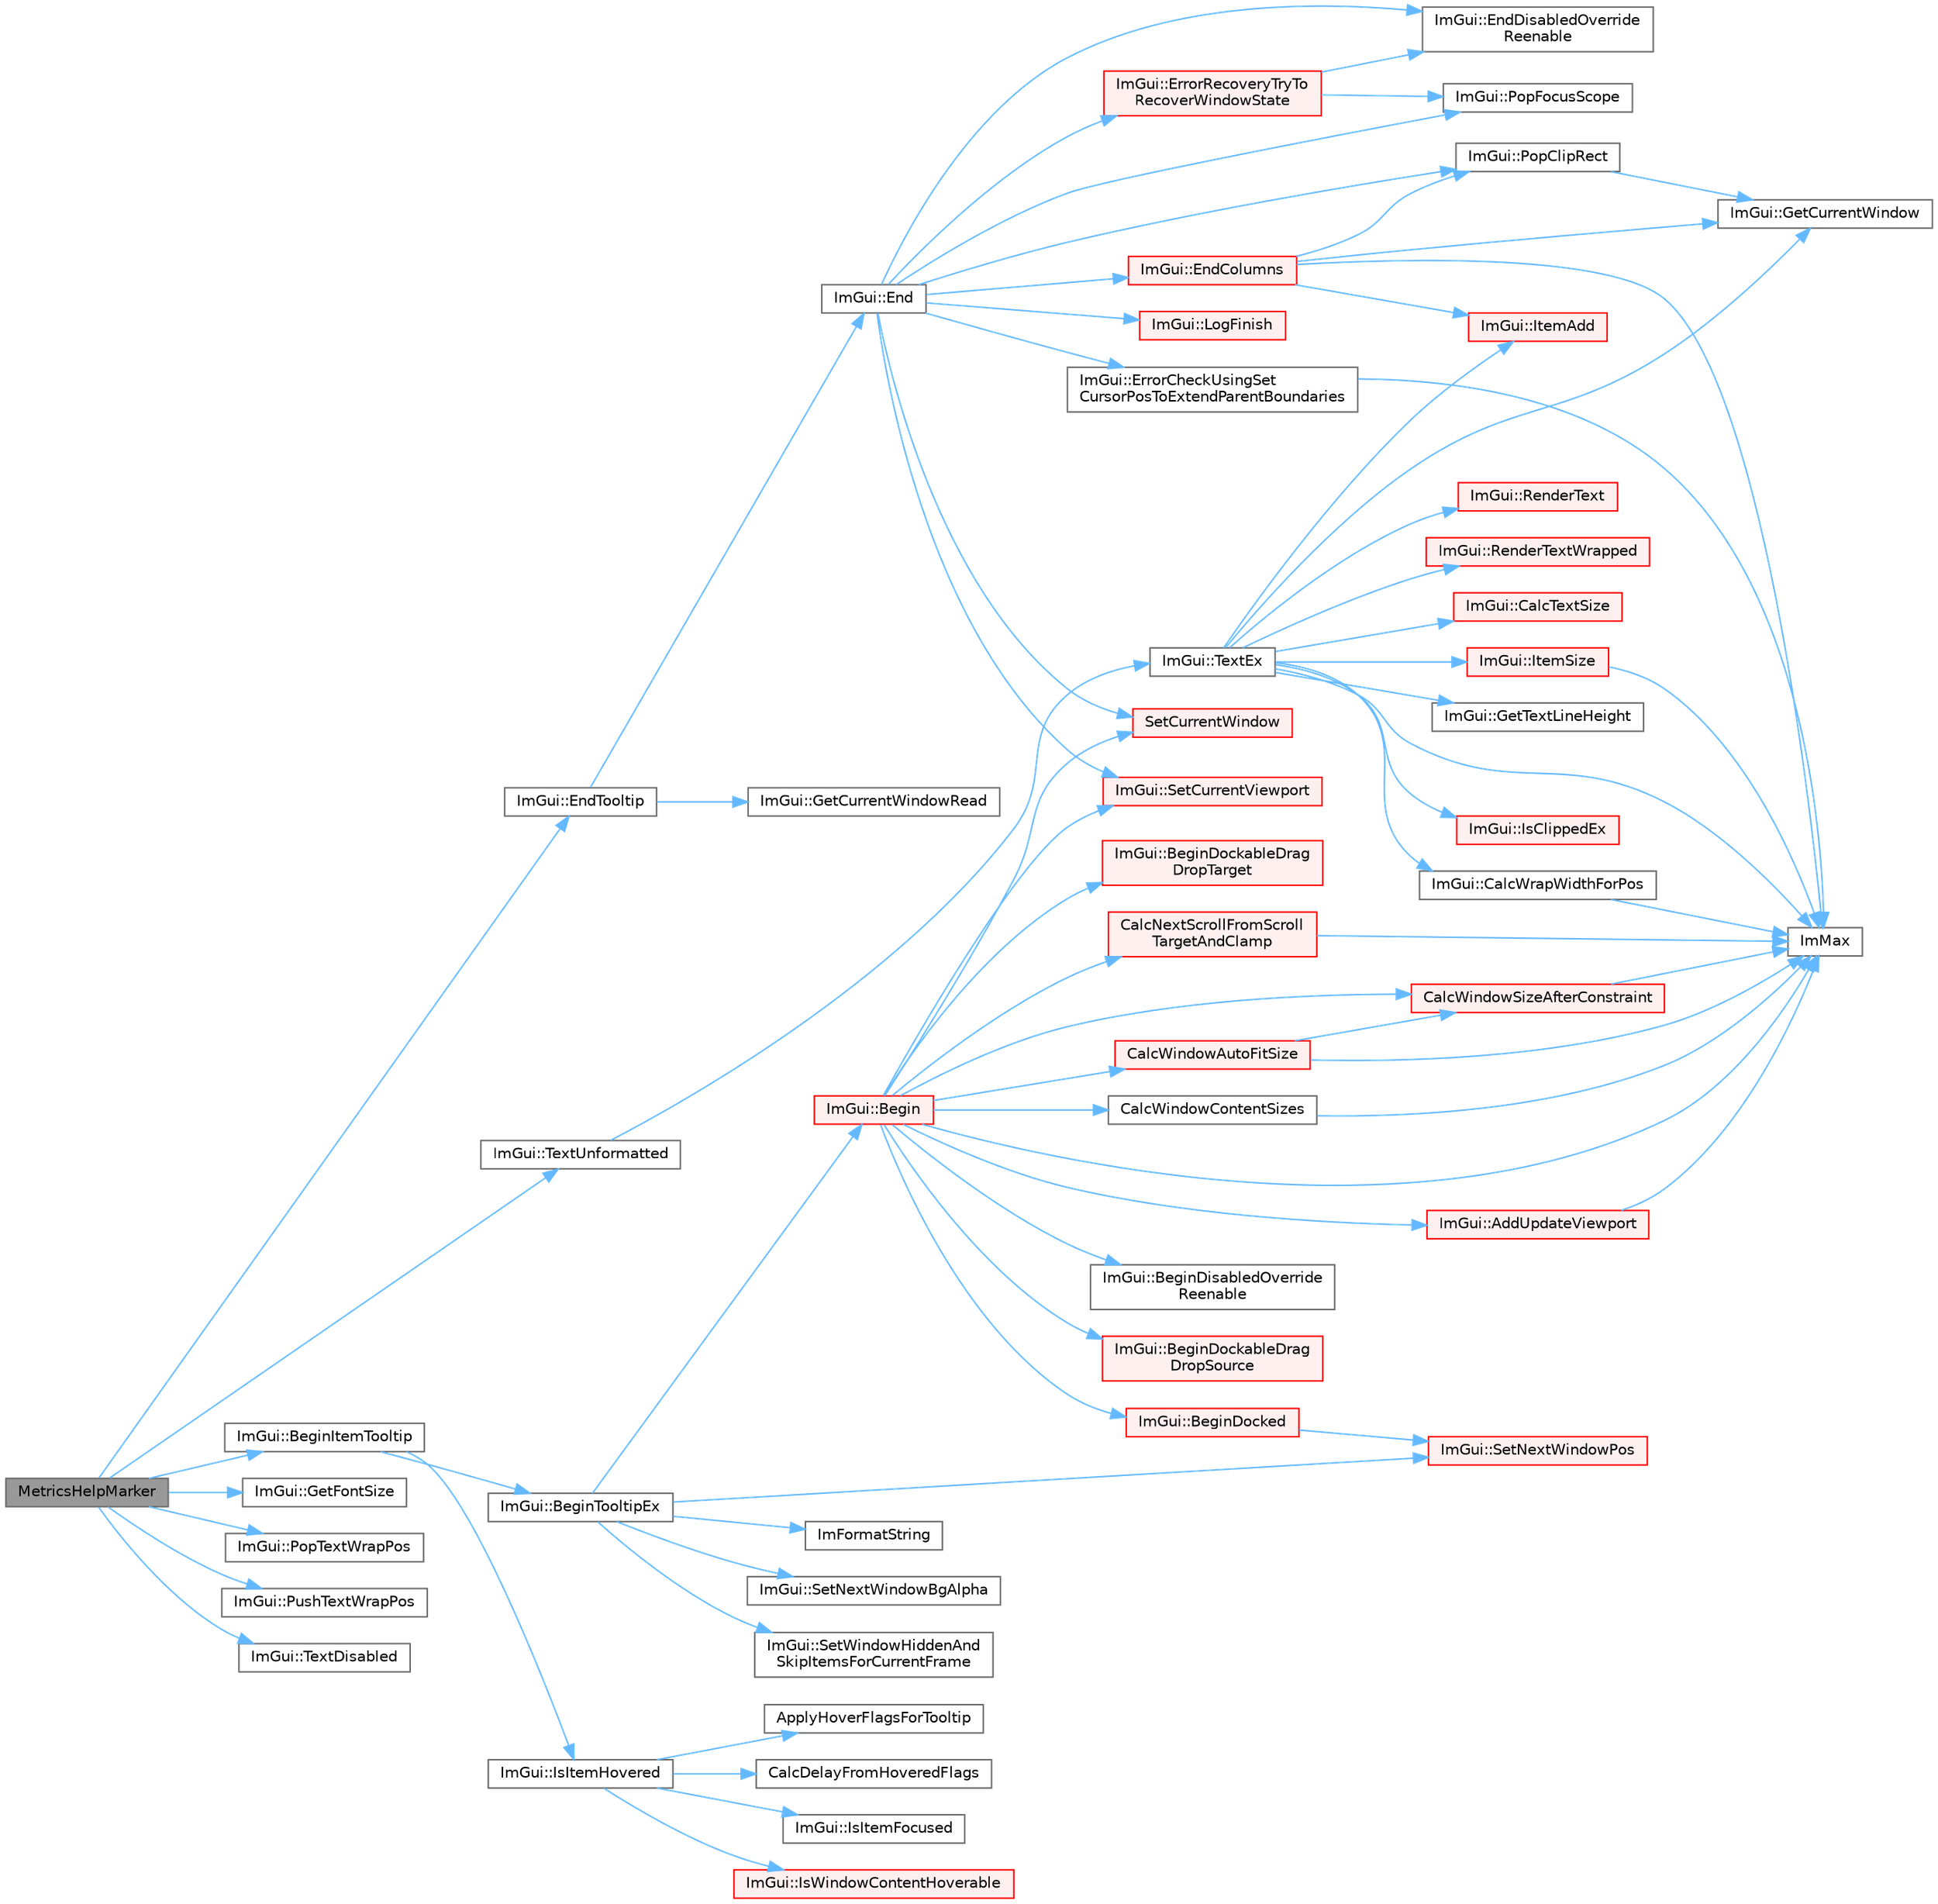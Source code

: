 digraph "MetricsHelpMarker"
{
 // LATEX_PDF_SIZE
  bgcolor="transparent";
  edge [fontname=Helvetica,fontsize=10,labelfontname=Helvetica,labelfontsize=10];
  node [fontname=Helvetica,fontsize=10,shape=box,height=0.2,width=0.4];
  rankdir="LR";
  Node1 [id="Node000001",label="MetricsHelpMarker",height=0.2,width=0.4,color="gray40", fillcolor="grey60", style="filled", fontcolor="black",tooltip=" "];
  Node1 -> Node2 [id="edge1_Node000001_Node000002",color="steelblue1",style="solid",tooltip=" "];
  Node2 [id="Node000002",label="ImGui::BeginItemTooltip",height=0.2,width=0.4,color="grey40", fillcolor="white", style="filled",URL="$namespace_im_gui.html#a0557ed1d3f89dcb5d25311bf3099ddf5",tooltip=" "];
  Node2 -> Node3 [id="edge2_Node000002_Node000003",color="steelblue1",style="solid",tooltip=" "];
  Node3 [id="Node000003",label="ImGui::BeginTooltipEx",height=0.2,width=0.4,color="grey40", fillcolor="white", style="filled",URL="$namespace_im_gui.html#a18b17a0b20c3f2a16068b84210cfded4",tooltip=" "];
  Node3 -> Node4 [id="edge3_Node000003_Node000004",color="steelblue1",style="solid",tooltip=" "];
  Node4 [id="Node000004",label="ImGui::Begin",height=0.2,width=0.4,color="red", fillcolor="#FFF0F0", style="filled",URL="$namespace_im_gui.html#a581e58db0bc930bafa4a5d23093a2b99",tooltip=" "];
  Node4 -> Node5 [id="edge4_Node000004_Node000005",color="steelblue1",style="solid",tooltip=" "];
  Node5 [id="Node000005",label="ImGui::AddUpdateViewport",height=0.2,width=0.4,color="red", fillcolor="#FFF0F0", style="filled",URL="$namespace_im_gui.html#ada58e5d3e2efc3cef60f213d771408d8",tooltip=" "];
  Node5 -> Node7 [id="edge5_Node000005_Node000007",color="steelblue1",style="solid",tooltip=" "];
  Node7 [id="Node000007",label="ImMax",height=0.2,width=0.4,color="grey40", fillcolor="white", style="filled",URL="$imgui__internal_8h.html#a7667efd95147d0422f140917c71a9226",tooltip=" "];
  Node4 -> Node21 [id="edge6_Node000004_Node000021",color="steelblue1",style="solid",tooltip=" "];
  Node21 [id="Node000021",label="ImGui::BeginDisabledOverride\lReenable",height=0.2,width=0.4,color="grey40", fillcolor="white", style="filled",URL="$namespace_im_gui.html#a26b36756e219b7129f894e1c2feb17a8",tooltip=" "];
  Node4 -> Node22 [id="edge7_Node000004_Node000022",color="steelblue1",style="solid",tooltip=" "];
  Node22 [id="Node000022",label="ImGui::BeginDockableDrag\lDropSource",height=0.2,width=0.4,color="red", fillcolor="#FFF0F0", style="filled",URL="$namespace_im_gui.html#a7a435b1565d4884e42a5ee5667f21a1f",tooltip=" "];
  Node4 -> Node370 [id="edge8_Node000004_Node000370",color="steelblue1",style="solid",tooltip=" "];
  Node370 [id="Node000370",label="ImGui::BeginDockableDrag\lDropTarget",height=0.2,width=0.4,color="red", fillcolor="#FFF0F0", style="filled",URL="$namespace_im_gui.html#a1725ff3becdb963b97c16d69d4c9f308",tooltip=" "];
  Node4 -> Node414 [id="edge9_Node000004_Node000414",color="steelblue1",style="solid",tooltip=" "];
  Node414 [id="Node000414",label="ImGui::BeginDocked",height=0.2,width=0.4,color="red", fillcolor="#FFF0F0", style="filled",URL="$namespace_im_gui.html#a627bb85e7c0ab597360f63719bfb1e55",tooltip=" "];
  Node414 -> Node254 [id="edge10_Node000414_Node000254",color="steelblue1",style="solid",tooltip=" "];
  Node254 [id="Node000254",label="ImGui::SetNextWindowPos",height=0.2,width=0.4,color="red", fillcolor="#FFF0F0", style="filled",URL="$namespace_im_gui.html#afbccd31113430670b5ab2bf0d6f509bf",tooltip=" "];
  Node4 -> Node262 [id="edge11_Node000004_Node000262",color="steelblue1",style="solid",tooltip=" "];
  Node262 [id="Node000262",label="CalcNextScrollFromScroll\lTargetAndClamp",height=0.2,width=0.4,color="red", fillcolor="#FFF0F0", style="filled",URL="$imgui_8cpp.html#a07abb80a54115cb5cf9da03351e29533",tooltip=" "];
  Node262 -> Node7 [id="edge12_Node000262_Node000007",color="steelblue1",style="solid",tooltip=" "];
  Node4 -> Node236 [id="edge13_Node000004_Node000236",color="steelblue1",style="solid",tooltip=" "];
  Node236 [id="Node000236",label="CalcWindowAutoFitSize",height=0.2,width=0.4,color="red", fillcolor="#FFF0F0", style="filled",URL="$imgui_8cpp.html#acbe6338daf87dc6ab636f02f1367eb41",tooltip=" "];
  Node236 -> Node239 [id="edge14_Node000236_Node000239",color="steelblue1",style="solid",tooltip=" "];
  Node239 [id="Node000239",label="CalcWindowSizeAfterConstraint",height=0.2,width=0.4,color="red", fillcolor="#FFF0F0", style="filled",URL="$imgui_8cpp.html#a0c4618a6985c33c4936f1d9f1c7b26b4",tooltip=" "];
  Node239 -> Node7 [id="edge15_Node000239_Node000007",color="steelblue1",style="solid",tooltip=" "];
  Node236 -> Node7 [id="edge16_Node000236_Node000007",color="steelblue1",style="solid",tooltip=" "];
  Node4 -> Node241 [id="edge17_Node000004_Node000241",color="steelblue1",style="solid",tooltip=" "];
  Node241 [id="Node000241",label="CalcWindowContentSizes",height=0.2,width=0.4,color="grey40", fillcolor="white", style="filled",URL="$imgui_8cpp.html#a6eddef51b4880a9f1dca88837f71fc6e",tooltip=" "];
  Node241 -> Node7 [id="edge18_Node000241_Node000007",color="steelblue1",style="solid",tooltip=" "];
  Node4 -> Node239 [id="edge19_Node000004_Node000239",color="steelblue1",style="solid",tooltip=" "];
  Node4 -> Node7 [id="edge20_Node000004_Node000007",color="steelblue1",style="solid",tooltip=" "];
  Node4 -> Node361 [id="edge21_Node000004_Node000361",color="steelblue1",style="solid",tooltip=" "];
  Node361 [id="Node000361",label="ImGui::SetCurrentViewport",height=0.2,width=0.4,color="red", fillcolor="#FFF0F0", style="filled",URL="$namespace_im_gui.html#a518a36249ab67227a13fd01a4236cbe1",tooltip=" "];
  Node4 -> Node363 [id="edge22_Node000004_Node000363",color="steelblue1",style="solid",tooltip=" "];
  Node363 [id="Node000363",label="SetCurrentWindow",height=0.2,width=0.4,color="red", fillcolor="#FFF0F0", style="filled",URL="$imgui_8cpp.html#a5c592415f88804e2f907477767d3dda1",tooltip=" "];
  Node3 -> Node68 [id="edge23_Node000003_Node000068",color="steelblue1",style="solid",tooltip=" "];
  Node68 [id="Node000068",label="ImFormatString",height=0.2,width=0.4,color="grey40", fillcolor="white", style="filled",URL="$imgui_8cpp.html#a75ccaf7d676b1f567ba888ae42ac3809",tooltip=" "];
  Node3 -> Node515 [id="edge24_Node000003_Node000515",color="steelblue1",style="solid",tooltip=" "];
  Node515 [id="Node000515",label="ImGui::SetNextWindowBgAlpha",height=0.2,width=0.4,color="grey40", fillcolor="white", style="filled",URL="$namespace_im_gui.html#a7de5a63cec4babe417f972403db6430c",tooltip=" "];
  Node3 -> Node254 [id="edge25_Node000003_Node000254",color="steelblue1",style="solid",tooltip=" "];
  Node3 -> Node26 [id="edge26_Node000003_Node000026",color="steelblue1",style="solid",tooltip=" "];
  Node26 [id="Node000026",label="ImGui::SetWindowHiddenAnd\lSkipItemsForCurrentFrame",height=0.2,width=0.4,color="grey40", fillcolor="white", style="filled",URL="$namespace_im_gui.html#a2a1dfd9dfa155f17d07c75f54130228b",tooltip=" "];
  Node2 -> Node70 [id="edge27_Node000002_Node000070",color="steelblue1",style="solid",tooltip=" "];
  Node70 [id="Node000070",label="ImGui::IsItemHovered",height=0.2,width=0.4,color="grey40", fillcolor="white", style="filled",URL="$namespace_im_gui.html#ac9a400eff3a9561d95e80486c52a660b",tooltip=" "];
  Node70 -> Node71 [id="edge28_Node000070_Node000071",color="steelblue1",style="solid",tooltip=" "];
  Node71 [id="Node000071",label="ApplyHoverFlagsForTooltip",height=0.2,width=0.4,color="grey40", fillcolor="white", style="filled",URL="$imgui_8cpp.html#a989cfbd85e6f3d725efd883c4275872e",tooltip=" "];
  Node70 -> Node72 [id="edge29_Node000070_Node000072",color="steelblue1",style="solid",tooltip=" "];
  Node72 [id="Node000072",label="CalcDelayFromHoveredFlags",height=0.2,width=0.4,color="grey40", fillcolor="white", style="filled",URL="$imgui_8cpp.html#a486a2f0ac6b8bc3c18f14d08b3c808d6",tooltip=" "];
  Node70 -> Node73 [id="edge30_Node000070_Node000073",color="steelblue1",style="solid",tooltip=" "];
  Node73 [id="Node000073",label="ImGui::IsItemFocused",height=0.2,width=0.4,color="grey40", fillcolor="white", style="filled",URL="$namespace_im_gui.html#add3290865a67327258c3a32b695adb28",tooltip=" "];
  Node70 -> Node74 [id="edge31_Node000070_Node000074",color="steelblue1",style="solid",tooltip=" "];
  Node74 [id="Node000074",label="ImGui::IsWindowContentHoverable",height=0.2,width=0.4,color="red", fillcolor="#FFF0F0", style="filled",URL="$namespace_im_gui.html#ab3095c274afa3c3d73e1d5cae190f469",tooltip=" "];
  Node1 -> Node81 [id="edge32_Node000001_Node000081",color="steelblue1",style="solid",tooltip=" "];
  Node81 [id="Node000081",label="ImGui::EndTooltip",height=0.2,width=0.4,color="grey40", fillcolor="white", style="filled",URL="$namespace_im_gui.html#ac8d75c160cfdf43d512f773ca133a1c6",tooltip=" "];
  Node81 -> Node82 [id="edge33_Node000081_Node000082",color="steelblue1",style="solid",tooltip=" "];
  Node82 [id="Node000082",label="ImGui::End",height=0.2,width=0.4,color="grey40", fillcolor="white", style="filled",URL="$namespace_im_gui.html#a5479d93794a004c67ceb6d13f37c8254",tooltip=" "];
  Node82 -> Node83 [id="edge34_Node000082_Node000083",color="steelblue1",style="solid",tooltip=" "];
  Node83 [id="Node000083",label="ImGui::EndColumns",height=0.2,width=0.4,color="red", fillcolor="#FFF0F0", style="filled",URL="$namespace_im_gui.html#af93bed3bce5475fe4d525d744f16aa20",tooltip=" "];
  Node83 -> Node85 [id="edge35_Node000083_Node000085",color="steelblue1",style="solid",tooltip=" "];
  Node85 [id="Node000085",label="ImGui::GetCurrentWindow",height=0.2,width=0.4,color="grey40", fillcolor="white", style="filled",URL="$namespace_im_gui.html#ac452417b5004ca16a814a72cff153526",tooltip=" "];
  Node83 -> Node7 [id="edge36_Node000083_Node000007",color="steelblue1",style="solid",tooltip=" "];
  Node83 -> Node108 [id="edge37_Node000083_Node000108",color="steelblue1",style="solid",tooltip=" "];
  Node108 [id="Node000108",label="ImGui::ItemAdd",height=0.2,width=0.4,color="red", fillcolor="#FFF0F0", style="filled",URL="$namespace_im_gui.html#a0c2ccafc8d403c02a6590ac21157b9ac",tooltip=" "];
  Node83 -> Node156 [id="edge38_Node000083_Node000156",color="steelblue1",style="solid",tooltip=" "];
  Node156 [id="Node000156",label="ImGui::PopClipRect",height=0.2,width=0.4,color="grey40", fillcolor="white", style="filled",URL="$namespace_im_gui.html#aef1c8a6e5a3c70cb10d03d2a2a66dfd8",tooltip=" "];
  Node156 -> Node85 [id="edge39_Node000156_Node000085",color="steelblue1",style="solid",tooltip=" "];
  Node82 -> Node163 [id="edge40_Node000082_Node000163",color="steelblue1",style="solid",tooltip=" "];
  Node163 [id="Node000163",label="ImGui::EndDisabledOverride\lReenable",height=0.2,width=0.4,color="grey40", fillcolor="white", style="filled",URL="$namespace_im_gui.html#a336225979f3fe3fd9ceba657123f9084",tooltip=" "];
  Node82 -> Node164 [id="edge41_Node000082_Node000164",color="steelblue1",style="solid",tooltip=" "];
  Node164 [id="Node000164",label="ImGui::ErrorCheckUsingSet\lCursorPosToExtendParentBoundaries",height=0.2,width=0.4,color="grey40", fillcolor="white", style="filled",URL="$namespace_im_gui.html#ad5832500c14abd9e76e376b82701385b",tooltip=" "];
  Node164 -> Node7 [id="edge42_Node000164_Node000007",color="steelblue1",style="solid",tooltip=" "];
  Node82 -> Node165 [id="edge43_Node000082_Node000165",color="steelblue1",style="solid",tooltip=" "];
  Node165 [id="Node000165",label="ImGui::ErrorRecoveryTryTo\lRecoverWindowState",height=0.2,width=0.4,color="red", fillcolor="#FFF0F0", style="filled",URL="$namespace_im_gui.html#a9e02d2905347634105ecc057a0824e1a",tooltip=" "];
  Node165 -> Node163 [id="edge44_Node000165_Node000163",color="steelblue1",style="solid",tooltip=" "];
  Node165 -> Node201 [id="edge45_Node000165_Node000201",color="steelblue1",style="solid",tooltip=" "];
  Node201 [id="Node000201",label="ImGui::PopFocusScope",height=0.2,width=0.4,color="grey40", fillcolor="white", style="filled",URL="$namespace_im_gui.html#a660bc1ff7f6d971fc4b4236e87409b38",tooltip=" "];
  Node82 -> Node358 [id="edge46_Node000082_Node000358",color="steelblue1",style="solid",tooltip=" "];
  Node358 [id="Node000358",label="ImGui::LogFinish",height=0.2,width=0.4,color="red", fillcolor="#FFF0F0", style="filled",URL="$namespace_im_gui.html#a2ebcd048d1ca025fb972e1c2e920e3f3",tooltip=" "];
  Node82 -> Node156 [id="edge47_Node000082_Node000156",color="steelblue1",style="solid",tooltip=" "];
  Node82 -> Node201 [id="edge48_Node000082_Node000201",color="steelblue1",style="solid",tooltip=" "];
  Node82 -> Node361 [id="edge49_Node000082_Node000361",color="steelblue1",style="solid",tooltip=" "];
  Node82 -> Node363 [id="edge50_Node000082_Node000363",color="steelblue1",style="solid",tooltip=" "];
  Node81 -> Node100 [id="edge51_Node000081_Node000100",color="steelblue1",style="solid",tooltip=" "];
  Node100 [id="Node000100",label="ImGui::GetCurrentWindowRead",height=0.2,width=0.4,color="grey40", fillcolor="white", style="filled",URL="$namespace_im_gui.html#a055af7d6b7b4ae977a9c3c25a98e0d2f",tooltip=" "];
  Node1 -> Node516 [id="edge52_Node000001_Node000516",color="steelblue1",style="solid",tooltip=" "];
  Node516 [id="Node000516",label="ImGui::GetFontSize",height=0.2,width=0.4,color="grey40", fillcolor="white", style="filled",URL="$namespace_im_gui.html#ac592ae8e0aa4a1a06502ec7872bc8da8",tooltip=" "];
  Node1 -> Node517 [id="edge53_Node000001_Node000517",color="steelblue1",style="solid",tooltip=" "];
  Node517 [id="Node000517",label="ImGui::PopTextWrapPos",height=0.2,width=0.4,color="grey40", fillcolor="white", style="filled",URL="$namespace_im_gui.html#a08000421b9cc13757430efe54178ae0f",tooltip=" "];
  Node1 -> Node518 [id="edge54_Node000001_Node000518",color="steelblue1",style="solid",tooltip=" "];
  Node518 [id="Node000518",label="ImGui::PushTextWrapPos",height=0.2,width=0.4,color="grey40", fillcolor="white", style="filled",URL="$namespace_im_gui.html#a72ba065ae9819aaed3af68c113d2758b",tooltip=" "];
  Node1 -> Node519 [id="edge55_Node000001_Node000519",color="steelblue1",style="solid",tooltip=" "];
  Node519 [id="Node000519",label="ImGui::TextDisabled",height=0.2,width=0.4,color="grey40", fillcolor="white", style="filled",URL="$namespace_im_gui.html#aa96bf14c5fa288e106820aeb4ba7fcb6",tooltip=" "];
  Node1 -> Node520 [id="edge56_Node000001_Node000520",color="steelblue1",style="solid",tooltip=" "];
  Node520 [id="Node000520",label="ImGui::TextUnformatted",height=0.2,width=0.4,color="grey40", fillcolor="white", style="filled",URL="$namespace_im_gui.html#a96a5f42789ecc419b2ae8af7b2acc28e",tooltip=" "];
  Node520 -> Node521 [id="edge57_Node000520_Node000521",color="steelblue1",style="solid",tooltip=" "];
  Node521 [id="Node000521",label="ImGui::TextEx",height=0.2,width=0.4,color="grey40", fillcolor="white", style="filled",URL="$namespace_im_gui.html#aae6420fec03511fd478d9108f31e6b5f",tooltip=" "];
  Node521 -> Node138 [id="edge58_Node000521_Node000138",color="steelblue1",style="solid",tooltip=" "];
  Node138 [id="Node000138",label="ImGui::CalcTextSize",height=0.2,width=0.4,color="red", fillcolor="#FFF0F0", style="filled",URL="$namespace_im_gui.html#a848b9db6cc4a186751c0ecebcaadc33b",tooltip=" "];
  Node521 -> Node522 [id="edge59_Node000521_Node000522",color="steelblue1",style="solid",tooltip=" "];
  Node522 [id="Node000522",label="ImGui::CalcWrapWidthForPos",height=0.2,width=0.4,color="grey40", fillcolor="white", style="filled",URL="$namespace_im_gui.html#a66416151e58c34cd02973976de66e0e9",tooltip=" "];
  Node522 -> Node7 [id="edge60_Node000522_Node000007",color="steelblue1",style="solid",tooltip=" "];
  Node521 -> Node85 [id="edge61_Node000521_Node000085",color="steelblue1",style="solid",tooltip=" "];
  Node521 -> Node523 [id="edge62_Node000521_Node000523",color="steelblue1",style="solid",tooltip=" "];
  Node523 [id="Node000523",label="ImGui::GetTextLineHeight",height=0.2,width=0.4,color="grey40", fillcolor="white", style="filled",URL="$namespace_im_gui.html#aaba5637199d31ea23d4d143b30a44aff",tooltip=" "];
  Node521 -> Node7 [id="edge63_Node000521_Node000007",color="steelblue1",style="solid",tooltip=" "];
  Node521 -> Node524 [id="edge64_Node000521_Node000524",color="steelblue1",style="solid",tooltip=" "];
  Node524 [id="Node000524",label="ImGui::IsClippedEx",height=0.2,width=0.4,color="red", fillcolor="#FFF0F0", style="filled",URL="$namespace_im_gui.html#a7c21c85f5c95aa4ce6c2bd28bb980d44",tooltip=" "];
  Node521 -> Node108 [id="edge65_Node000521_Node000108",color="steelblue1",style="solid",tooltip=" "];
  Node521 -> Node169 [id="edge66_Node000521_Node000169",color="steelblue1",style="solid",tooltip=" "];
  Node169 [id="Node000169",label="ImGui::ItemSize",height=0.2,width=0.4,color="red", fillcolor="#FFF0F0", style="filled",URL="$namespace_im_gui.html#a4b5818a652d943ea54e0cec9fb3943d7",tooltip=" "];
  Node169 -> Node7 [id="edge67_Node000169_Node000007",color="steelblue1",style="solid",tooltip=" "];
  Node521 -> Node268 [id="edge68_Node000521_Node000268",color="steelblue1",style="solid",tooltip=" "];
  Node268 [id="Node000268",label="ImGui::RenderText",height=0.2,width=0.4,color="red", fillcolor="#FFF0F0", style="filled",URL="$namespace_im_gui.html#a9971ce57f2a288ac3a12df886c5550d1",tooltip=" "];
  Node521 -> Node525 [id="edge69_Node000521_Node000525",color="steelblue1",style="solid",tooltip=" "];
  Node525 [id="Node000525",label="ImGui::RenderTextWrapped",height=0.2,width=0.4,color="red", fillcolor="#FFF0F0", style="filled",URL="$namespace_im_gui.html#aa483b40f6899e1b289b4bf6c2673d1d2",tooltip=" "];
}
